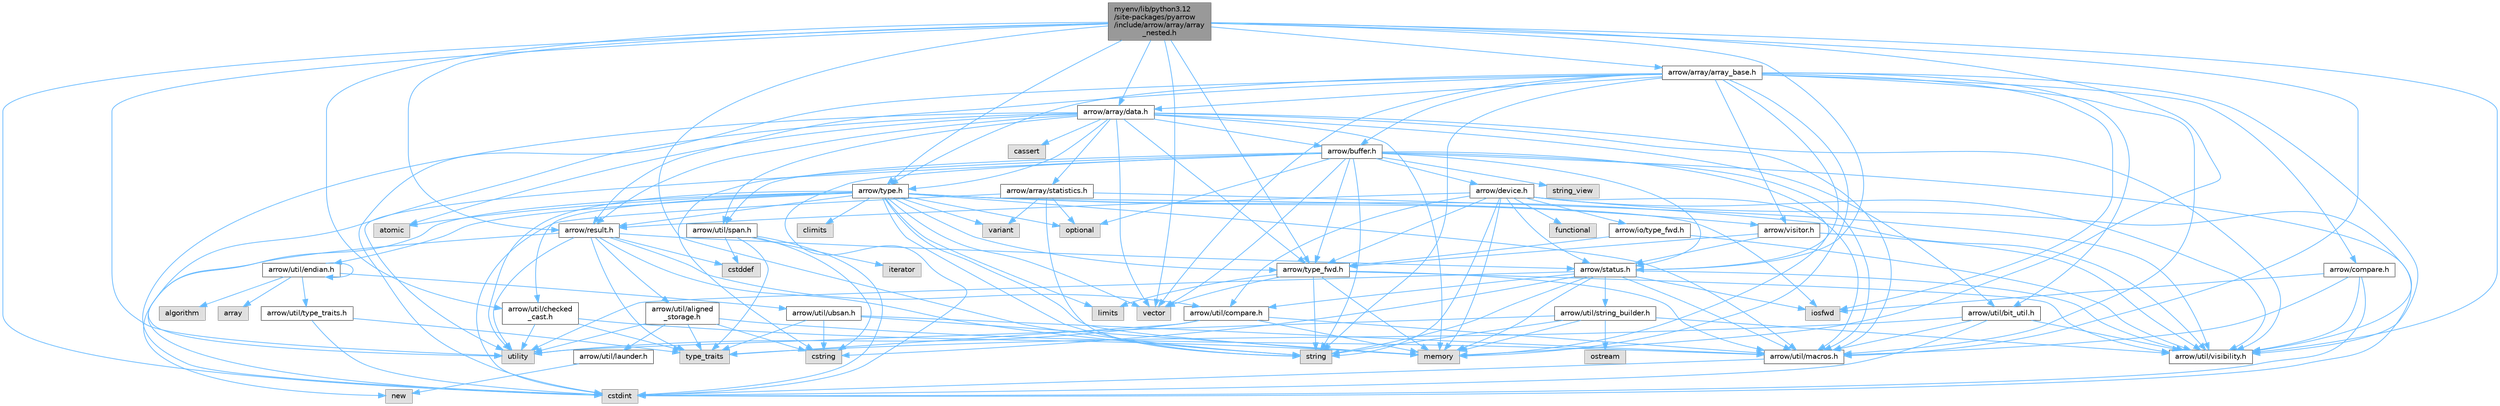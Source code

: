 digraph "myenv/lib/python3.12/site-packages/pyarrow/include/arrow/array/array_nested.h"
{
 // LATEX_PDF_SIZE
  bgcolor="transparent";
  edge [fontname=Helvetica,fontsize=10,labelfontname=Helvetica,labelfontsize=10];
  node [fontname=Helvetica,fontsize=10,shape=box,height=0.2,width=0.4];
  Node1 [id="Node000001",label="myenv/lib/python3.12\l/site-packages/pyarrow\l/include/arrow/array/array\l_nested.h",height=0.2,width=0.4,color="gray40", fillcolor="grey60", style="filled", fontcolor="black",tooltip=" "];
  Node1 -> Node2 [id="edge1_Node000001_Node000002",color="steelblue1",style="solid",tooltip=" "];
  Node2 [id="Node000002",label="cstdint",height=0.2,width=0.4,color="grey60", fillcolor="#E0E0E0", style="filled",tooltip=" "];
  Node1 -> Node3 [id="edge2_Node000001_Node000003",color="steelblue1",style="solid",tooltip=" "];
  Node3 [id="Node000003",label="memory",height=0.2,width=0.4,color="grey60", fillcolor="#E0E0E0", style="filled",tooltip=" "];
  Node1 -> Node4 [id="edge3_Node000001_Node000004",color="steelblue1",style="solid",tooltip=" "];
  Node4 [id="Node000004",label="string",height=0.2,width=0.4,color="grey60", fillcolor="#E0E0E0", style="filled",tooltip=" "];
  Node1 -> Node5 [id="edge4_Node000001_Node000005",color="steelblue1",style="solid",tooltip=" "];
  Node5 [id="Node000005",label="utility",height=0.2,width=0.4,color="grey60", fillcolor="#E0E0E0", style="filled",tooltip=" "];
  Node1 -> Node6 [id="edge5_Node000001_Node000006",color="steelblue1",style="solid",tooltip=" "];
  Node6 [id="Node000006",label="vector",height=0.2,width=0.4,color="grey60", fillcolor="#E0E0E0", style="filled",tooltip=" "];
  Node1 -> Node7 [id="edge6_Node000001_Node000007",color="steelblue1",style="solid",tooltip=" "];
  Node7 [id="Node000007",label="arrow/array/array_base.h",height=0.2,width=0.4,color="grey40", fillcolor="white", style="filled",URL="$array__base_8h.html",tooltip=" "];
  Node7 -> Node2 [id="edge7_Node000007_Node000002",color="steelblue1",style="solid",tooltip=" "];
  Node7 -> Node8 [id="edge8_Node000007_Node000008",color="steelblue1",style="solid",tooltip=" "];
  Node8 [id="Node000008",label="iosfwd",height=0.2,width=0.4,color="grey60", fillcolor="#E0E0E0", style="filled",tooltip=" "];
  Node7 -> Node3 [id="edge9_Node000007_Node000003",color="steelblue1",style="solid",tooltip=" "];
  Node7 -> Node4 [id="edge10_Node000007_Node000004",color="steelblue1",style="solid",tooltip=" "];
  Node7 -> Node6 [id="edge11_Node000007_Node000006",color="steelblue1",style="solid",tooltip=" "];
  Node7 -> Node9 [id="edge12_Node000007_Node000009",color="steelblue1",style="solid",tooltip=" "];
  Node9 [id="Node000009",label="arrow/array/data.h",height=0.2,width=0.4,color="grey40", fillcolor="white", style="filled",URL="$data_8h.html",tooltip=" "];
  Node9 -> Node10 [id="edge13_Node000009_Node000010",color="steelblue1",style="solid",tooltip=" "];
  Node10 [id="Node000010",label="atomic",height=0.2,width=0.4,color="grey60", fillcolor="#E0E0E0", style="filled",tooltip=" "];
  Node9 -> Node11 [id="edge14_Node000009_Node000011",color="steelblue1",style="solid",tooltip=" "];
  Node11 [id="Node000011",label="cassert",height=0.2,width=0.4,color="grey60", fillcolor="#E0E0E0", style="filled",tooltip=" "];
  Node9 -> Node2 [id="edge15_Node000009_Node000002",color="steelblue1",style="solid",tooltip=" "];
  Node9 -> Node3 [id="edge16_Node000009_Node000003",color="steelblue1",style="solid",tooltip=" "];
  Node9 -> Node5 [id="edge17_Node000009_Node000005",color="steelblue1",style="solid",tooltip=" "];
  Node9 -> Node6 [id="edge18_Node000009_Node000006",color="steelblue1",style="solid",tooltip=" "];
  Node9 -> Node12 [id="edge19_Node000009_Node000012",color="steelblue1",style="solid",tooltip=" "];
  Node12 [id="Node000012",label="arrow/array/statistics.h",height=0.2,width=0.4,color="grey40", fillcolor="white", style="filled",URL="$arrow_2array_2statistics_8h.html",tooltip=" "];
  Node12 -> Node2 [id="edge20_Node000012_Node000002",color="steelblue1",style="solid",tooltip=" "];
  Node12 -> Node13 [id="edge21_Node000012_Node000013",color="steelblue1",style="solid",tooltip=" "];
  Node13 [id="Node000013",label="optional",height=0.2,width=0.4,color="grey60", fillcolor="#E0E0E0", style="filled",tooltip=" "];
  Node12 -> Node4 [id="edge22_Node000012_Node000004",color="steelblue1",style="solid",tooltip=" "];
  Node12 -> Node14 [id="edge23_Node000012_Node000014",color="steelblue1",style="solid",tooltip=" "];
  Node14 [id="Node000014",label="variant",height=0.2,width=0.4,color="grey60", fillcolor="#E0E0E0", style="filled",tooltip=" "];
  Node12 -> Node15 [id="edge24_Node000012_Node000015",color="steelblue1",style="solid",tooltip=" "];
  Node15 [id="Node000015",label="arrow/util/visibility.h",height=0.2,width=0.4,color="grey40", fillcolor="white", style="filled",URL="$include_2arrow_2util_2visibility_8h.html",tooltip=" "];
  Node9 -> Node16 [id="edge25_Node000009_Node000016",color="steelblue1",style="solid",tooltip=" "];
  Node16 [id="Node000016",label="arrow/buffer.h",height=0.2,width=0.4,color="grey40", fillcolor="white", style="filled",URL="$buffer_8h.html",tooltip=" "];
  Node16 -> Node2 [id="edge26_Node000016_Node000002",color="steelblue1",style="solid",tooltip=" "];
  Node16 -> Node17 [id="edge27_Node000016_Node000017",color="steelblue1",style="solid",tooltip=" "];
  Node17 [id="Node000017",label="cstring",height=0.2,width=0.4,color="grey60", fillcolor="#E0E0E0", style="filled",tooltip=" "];
  Node16 -> Node3 [id="edge28_Node000016_Node000003",color="steelblue1",style="solid",tooltip=" "];
  Node16 -> Node13 [id="edge29_Node000016_Node000013",color="steelblue1",style="solid",tooltip=" "];
  Node16 -> Node4 [id="edge30_Node000016_Node000004",color="steelblue1",style="solid",tooltip=" "];
  Node16 -> Node18 [id="edge31_Node000016_Node000018",color="steelblue1",style="solid",tooltip=" "];
  Node18 [id="Node000018",label="string_view",height=0.2,width=0.4,color="grey60", fillcolor="#E0E0E0", style="filled",tooltip=" "];
  Node16 -> Node5 [id="edge32_Node000016_Node000005",color="steelblue1",style="solid",tooltip=" "];
  Node16 -> Node6 [id="edge33_Node000016_Node000006",color="steelblue1",style="solid",tooltip=" "];
  Node16 -> Node19 [id="edge34_Node000016_Node000019",color="steelblue1",style="solid",tooltip=" "];
  Node19 [id="Node000019",label="arrow/device.h",height=0.2,width=0.4,color="grey40", fillcolor="white", style="filled",URL="$device_8h.html",tooltip=" "];
  Node19 -> Node2 [id="edge35_Node000019_Node000002",color="steelblue1",style="solid",tooltip=" "];
  Node19 -> Node20 [id="edge36_Node000019_Node000020",color="steelblue1",style="solid",tooltip=" "];
  Node20 [id="Node000020",label="functional",height=0.2,width=0.4,color="grey60", fillcolor="#E0E0E0", style="filled",tooltip=" "];
  Node19 -> Node3 [id="edge37_Node000019_Node000003",color="steelblue1",style="solid",tooltip=" "];
  Node19 -> Node4 [id="edge38_Node000019_Node000004",color="steelblue1",style="solid",tooltip=" "];
  Node19 -> Node21 [id="edge39_Node000019_Node000021",color="steelblue1",style="solid",tooltip=" "];
  Node21 [id="Node000021",label="arrow/io/type_fwd.h",height=0.2,width=0.4,color="grey40", fillcolor="white", style="filled",URL="$arrow_2io_2type__fwd_8h.html",tooltip=" "];
  Node21 -> Node22 [id="edge40_Node000021_Node000022",color="steelblue1",style="solid",tooltip=" "];
  Node22 [id="Node000022",label="arrow/type_fwd.h",height=0.2,width=0.4,color="grey40", fillcolor="white", style="filled",URL="$arrow_2type__fwd_8h.html",tooltip=" "];
  Node22 -> Node23 [id="edge41_Node000022_Node000023",color="steelblue1",style="solid",tooltip=" "];
  Node23 [id="Node000023",label="limits",height=0.2,width=0.4,color="grey60", fillcolor="#E0E0E0", style="filled",tooltip=" "];
  Node22 -> Node3 [id="edge42_Node000022_Node000003",color="steelblue1",style="solid",tooltip=" "];
  Node22 -> Node4 [id="edge43_Node000022_Node000004",color="steelblue1",style="solid",tooltip=" "];
  Node22 -> Node6 [id="edge44_Node000022_Node000006",color="steelblue1",style="solid",tooltip=" "];
  Node22 -> Node24 [id="edge45_Node000022_Node000024",color="steelblue1",style="solid",tooltip=" "];
  Node24 [id="Node000024",label="arrow/util/macros.h",height=0.2,width=0.4,color="grey40", fillcolor="white", style="filled",URL="$macros_8h.html",tooltip=" "];
  Node24 -> Node2 [id="edge46_Node000024_Node000002",color="steelblue1",style="solid",tooltip=" "];
  Node22 -> Node15 [id="edge47_Node000022_Node000015",color="steelblue1",style="solid",tooltip=" "];
  Node21 -> Node15 [id="edge48_Node000021_Node000015",color="steelblue1",style="solid",tooltip=" "];
  Node19 -> Node25 [id="edge49_Node000019_Node000025",color="steelblue1",style="solid",tooltip=" "];
  Node25 [id="Node000025",label="arrow/result.h",height=0.2,width=0.4,color="grey40", fillcolor="white", style="filled",URL="$result_8h.html",tooltip=" "];
  Node25 -> Node26 [id="edge50_Node000025_Node000026",color="steelblue1",style="solid",tooltip=" "];
  Node26 [id="Node000026",label="cstddef",height=0.2,width=0.4,color="grey60", fillcolor="#E0E0E0", style="filled",tooltip=" "];
  Node25 -> Node27 [id="edge51_Node000025_Node000027",color="steelblue1",style="solid",tooltip=" "];
  Node27 [id="Node000027",label="new",height=0.2,width=0.4,color="grey60", fillcolor="#E0E0E0", style="filled",tooltip=" "];
  Node25 -> Node4 [id="edge52_Node000025_Node000004",color="steelblue1",style="solid",tooltip=" "];
  Node25 -> Node28 [id="edge53_Node000025_Node000028",color="steelblue1",style="solid",tooltip=" "];
  Node28 [id="Node000028",label="type_traits",height=0.2,width=0.4,color="grey60", fillcolor="#E0E0E0", style="filled",tooltip=" "];
  Node25 -> Node5 [id="edge54_Node000025_Node000005",color="steelblue1",style="solid",tooltip=" "];
  Node25 -> Node29 [id="edge55_Node000025_Node000029",color="steelblue1",style="solid",tooltip=" "];
  Node29 [id="Node000029",label="arrow/status.h",height=0.2,width=0.4,color="grey40", fillcolor="white", style="filled",URL="$status_8h.html",tooltip=" "];
  Node29 -> Node17 [id="edge56_Node000029_Node000017",color="steelblue1",style="solid",tooltip=" "];
  Node29 -> Node8 [id="edge57_Node000029_Node000008",color="steelblue1",style="solid",tooltip=" "];
  Node29 -> Node3 [id="edge58_Node000029_Node000003",color="steelblue1",style="solid",tooltip=" "];
  Node29 -> Node4 [id="edge59_Node000029_Node000004",color="steelblue1",style="solid",tooltip=" "];
  Node29 -> Node5 [id="edge60_Node000029_Node000005",color="steelblue1",style="solid",tooltip=" "];
  Node29 -> Node30 [id="edge61_Node000029_Node000030",color="steelblue1",style="solid",tooltip=" "];
  Node30 [id="Node000030",label="arrow/util/compare.h",height=0.2,width=0.4,color="grey40", fillcolor="white", style="filled",URL="$util_2compare_8h.html",tooltip=" "];
  Node30 -> Node3 [id="edge62_Node000030_Node000003",color="steelblue1",style="solid",tooltip=" "];
  Node30 -> Node28 [id="edge63_Node000030_Node000028",color="steelblue1",style="solid",tooltip=" "];
  Node30 -> Node5 [id="edge64_Node000030_Node000005",color="steelblue1",style="solid",tooltip=" "];
  Node30 -> Node24 [id="edge65_Node000030_Node000024",color="steelblue1",style="solid",tooltip=" "];
  Node29 -> Node24 [id="edge66_Node000029_Node000024",color="steelblue1",style="solid",tooltip=" "];
  Node29 -> Node31 [id="edge67_Node000029_Node000031",color="steelblue1",style="solid",tooltip=" "];
  Node31 [id="Node000031",label="arrow/util/string_builder.h",height=0.2,width=0.4,color="grey40", fillcolor="white", style="filled",URL="$string__builder_8h.html",tooltip=" "];
  Node31 -> Node3 [id="edge68_Node000031_Node000003",color="steelblue1",style="solid",tooltip=" "];
  Node31 -> Node32 [id="edge69_Node000031_Node000032",color="steelblue1",style="solid",tooltip=" "];
  Node32 [id="Node000032",label="ostream",height=0.2,width=0.4,color="grey60", fillcolor="#E0E0E0", style="filled",tooltip=" "];
  Node31 -> Node4 [id="edge70_Node000031_Node000004",color="steelblue1",style="solid",tooltip=" "];
  Node31 -> Node5 [id="edge71_Node000031_Node000005",color="steelblue1",style="solid",tooltip=" "];
  Node31 -> Node15 [id="edge72_Node000031_Node000015",color="steelblue1",style="solid",tooltip=" "];
  Node29 -> Node15 [id="edge73_Node000029_Node000015",color="steelblue1",style="solid",tooltip=" "];
  Node25 -> Node33 [id="edge74_Node000025_Node000033",color="steelblue1",style="solid",tooltip=" "];
  Node33 [id="Node000033",label="arrow/util/aligned\l_storage.h",height=0.2,width=0.4,color="grey40", fillcolor="white", style="filled",URL="$aligned__storage_8h.html",tooltip=" "];
  Node33 -> Node17 [id="edge75_Node000033_Node000017",color="steelblue1",style="solid",tooltip=" "];
  Node33 -> Node28 [id="edge76_Node000033_Node000028",color="steelblue1",style="solid",tooltip=" "];
  Node33 -> Node5 [id="edge77_Node000033_Node000005",color="steelblue1",style="solid",tooltip=" "];
  Node33 -> Node34 [id="edge78_Node000033_Node000034",color="steelblue1",style="solid",tooltip=" "];
  Node34 [id="Node000034",label="arrow/util/launder.h",height=0.2,width=0.4,color="grey40", fillcolor="white", style="filled",URL="$launder_8h.html",tooltip=" "];
  Node34 -> Node27 [id="edge79_Node000034_Node000027",color="steelblue1",style="solid",tooltip=" "];
  Node33 -> Node24 [id="edge80_Node000033_Node000024",color="steelblue1",style="solid",tooltip=" "];
  Node25 -> Node30 [id="edge81_Node000025_Node000030",color="steelblue1",style="solid",tooltip=" "];
  Node19 -> Node29 [id="edge82_Node000019_Node000029",color="steelblue1",style="solid",tooltip=" "];
  Node19 -> Node22 [id="edge83_Node000019_Node000022",color="steelblue1",style="solid",tooltip=" "];
  Node19 -> Node30 [id="edge84_Node000019_Node000030",color="steelblue1",style="solid",tooltip=" "];
  Node19 -> Node24 [id="edge85_Node000019_Node000024",color="steelblue1",style="solid",tooltip=" "];
  Node19 -> Node15 [id="edge86_Node000019_Node000015",color="steelblue1",style="solid",tooltip=" "];
  Node16 -> Node29 [id="edge87_Node000016_Node000029",color="steelblue1",style="solid",tooltip=" "];
  Node16 -> Node22 [id="edge88_Node000016_Node000022",color="steelblue1",style="solid",tooltip=" "];
  Node16 -> Node24 [id="edge89_Node000016_Node000024",color="steelblue1",style="solid",tooltip=" "];
  Node16 -> Node35 [id="edge90_Node000016_Node000035",color="steelblue1",style="solid",tooltip=" "];
  Node35 [id="Node000035",label="arrow/util/span.h",height=0.2,width=0.4,color="grey40", fillcolor="white", style="filled",URL="$span_8h.html",tooltip=" "];
  Node35 -> Node26 [id="edge91_Node000035_Node000026",color="steelblue1",style="solid",tooltip=" "];
  Node35 -> Node2 [id="edge92_Node000035_Node000002",color="steelblue1",style="solid",tooltip=" "];
  Node35 -> Node17 [id="edge93_Node000035_Node000017",color="steelblue1",style="solid",tooltip=" "];
  Node35 -> Node36 [id="edge94_Node000035_Node000036",color="steelblue1",style="solid",tooltip=" "];
  Node36 [id="Node000036",label="iterator",height=0.2,width=0.4,color="grey60", fillcolor="#E0E0E0", style="filled",tooltip=" "];
  Node35 -> Node28 [id="edge95_Node000035_Node000028",color="steelblue1",style="solid",tooltip=" "];
  Node16 -> Node15 [id="edge96_Node000016_Node000015",color="steelblue1",style="solid",tooltip=" "];
  Node9 -> Node25 [id="edge97_Node000009_Node000025",color="steelblue1",style="solid",tooltip=" "];
  Node9 -> Node37 [id="edge98_Node000009_Node000037",color="steelblue1",style="solid",tooltip=" "];
  Node37 [id="Node000037",label="arrow/type.h",height=0.2,width=0.4,color="grey40", fillcolor="white", style="filled",URL="$type_8h.html",tooltip=" "];
  Node37 -> Node10 [id="edge99_Node000037_Node000010",color="steelblue1",style="solid",tooltip=" "];
  Node37 -> Node38 [id="edge100_Node000037_Node000038",color="steelblue1",style="solid",tooltip=" "];
  Node38 [id="Node000038",label="climits",height=0.2,width=0.4,color="grey60", fillcolor="#E0E0E0", style="filled",tooltip=" "];
  Node37 -> Node2 [id="edge101_Node000037_Node000002",color="steelblue1",style="solid",tooltip=" "];
  Node37 -> Node8 [id="edge102_Node000037_Node000008",color="steelblue1",style="solid",tooltip=" "];
  Node37 -> Node23 [id="edge103_Node000037_Node000023",color="steelblue1",style="solid",tooltip=" "];
  Node37 -> Node3 [id="edge104_Node000037_Node000003",color="steelblue1",style="solid",tooltip=" "];
  Node37 -> Node13 [id="edge105_Node000037_Node000013",color="steelblue1",style="solid",tooltip=" "];
  Node37 -> Node4 [id="edge106_Node000037_Node000004",color="steelblue1",style="solid",tooltip=" "];
  Node37 -> Node5 [id="edge107_Node000037_Node000005",color="steelblue1",style="solid",tooltip=" "];
  Node37 -> Node14 [id="edge108_Node000037_Node000014",color="steelblue1",style="solid",tooltip=" "];
  Node37 -> Node6 [id="edge109_Node000037_Node000006",color="steelblue1",style="solid",tooltip=" "];
  Node37 -> Node25 [id="edge110_Node000037_Node000025",color="steelblue1",style="solid",tooltip=" "];
  Node37 -> Node22 [id="edge111_Node000037_Node000022",color="steelblue1",style="solid",tooltip=" "];
  Node37 -> Node39 [id="edge112_Node000037_Node000039",color="steelblue1",style="solid",tooltip=" "];
  Node39 [id="Node000039",label="arrow/util/checked\l_cast.h",height=0.2,width=0.4,color="grey40", fillcolor="white", style="filled",URL="$checked__cast_8h.html",tooltip=" "];
  Node39 -> Node3 [id="edge113_Node000039_Node000003",color="steelblue1",style="solid",tooltip=" "];
  Node39 -> Node28 [id="edge114_Node000039_Node000028",color="steelblue1",style="solid",tooltip=" "];
  Node39 -> Node5 [id="edge115_Node000039_Node000005",color="steelblue1",style="solid",tooltip=" "];
  Node37 -> Node40 [id="edge116_Node000037_Node000040",color="steelblue1",style="solid",tooltip=" "];
  Node40 [id="Node000040",label="arrow/util/endian.h",height=0.2,width=0.4,color="grey40", fillcolor="white", style="filled",URL="$endian_8h.html",tooltip=" "];
  Node40 -> Node40 [id="edge117_Node000040_Node000040",color="steelblue1",style="solid",tooltip=" "];
  Node40 -> Node41 [id="edge118_Node000040_Node000041",color="steelblue1",style="solid",tooltip=" "];
  Node41 [id="Node000041",label="algorithm",height=0.2,width=0.4,color="grey60", fillcolor="#E0E0E0", style="filled",tooltip=" "];
  Node40 -> Node42 [id="edge119_Node000040_Node000042",color="steelblue1",style="solid",tooltip=" "];
  Node42 [id="Node000042",label="array",height=0.2,width=0.4,color="grey60", fillcolor="#E0E0E0", style="filled",tooltip=" "];
  Node40 -> Node43 [id="edge120_Node000040_Node000043",color="steelblue1",style="solid",tooltip=" "];
  Node43 [id="Node000043",label="arrow/util/type_traits.h",height=0.2,width=0.4,color="grey40", fillcolor="white", style="filled",URL="$include_2arrow_2util_2type__traits_8h.html",tooltip=" "];
  Node43 -> Node2 [id="edge121_Node000043_Node000002",color="steelblue1",style="solid",tooltip=" "];
  Node43 -> Node28 [id="edge122_Node000043_Node000028",color="steelblue1",style="solid",tooltip=" "];
  Node40 -> Node44 [id="edge123_Node000040_Node000044",color="steelblue1",style="solid",tooltip=" "];
  Node44 [id="Node000044",label="arrow/util/ubsan.h",height=0.2,width=0.4,color="grey40", fillcolor="white", style="filled",URL="$ubsan_8h.html",tooltip=" "];
  Node44 -> Node17 [id="edge124_Node000044_Node000017",color="steelblue1",style="solid",tooltip=" "];
  Node44 -> Node3 [id="edge125_Node000044_Node000003",color="steelblue1",style="solid",tooltip=" "];
  Node44 -> Node28 [id="edge126_Node000044_Node000028",color="steelblue1",style="solid",tooltip=" "];
  Node44 -> Node24 [id="edge127_Node000044_Node000024",color="steelblue1",style="solid",tooltip=" "];
  Node37 -> Node24 [id="edge128_Node000037_Node000024",color="steelblue1",style="solid",tooltip=" "];
  Node37 -> Node15 [id="edge129_Node000037_Node000015",color="steelblue1",style="solid",tooltip=" "];
  Node37 -> Node45 [id="edge130_Node000037_Node000045",color="steelblue1",style="solid",tooltip=" "];
  Node45 [id="Node000045",label="arrow/visitor.h",height=0.2,width=0.4,color="grey40", fillcolor="white", style="filled",URL="$visitor_8h.html",tooltip=" "];
  Node45 -> Node29 [id="edge131_Node000045_Node000029",color="steelblue1",style="solid",tooltip=" "];
  Node45 -> Node22 [id="edge132_Node000045_Node000022",color="steelblue1",style="solid",tooltip=" "];
  Node45 -> Node15 [id="edge133_Node000045_Node000015",color="steelblue1",style="solid",tooltip=" "];
  Node9 -> Node22 [id="edge134_Node000009_Node000022",color="steelblue1",style="solid",tooltip=" "];
  Node9 -> Node46 [id="edge135_Node000009_Node000046",color="steelblue1",style="solid",tooltip=" "];
  Node46 [id="Node000046",label="arrow/util/bit_util.h",height=0.2,width=0.4,color="grey40", fillcolor="white", style="filled",URL="$bit__util_8h.html",tooltip=" "];
  Node46 -> Node2 [id="edge136_Node000046_Node000002",color="steelblue1",style="solid",tooltip=" "];
  Node46 -> Node28 [id="edge137_Node000046_Node000028",color="steelblue1",style="solid",tooltip=" "];
  Node46 -> Node24 [id="edge138_Node000046_Node000024",color="steelblue1",style="solid",tooltip=" "];
  Node46 -> Node15 [id="edge139_Node000046_Node000015",color="steelblue1",style="solid",tooltip=" "];
  Node9 -> Node24 [id="edge140_Node000009_Node000024",color="steelblue1",style="solid",tooltip=" "];
  Node9 -> Node35 [id="edge141_Node000009_Node000035",color="steelblue1",style="solid",tooltip=" "];
  Node9 -> Node15 [id="edge142_Node000009_Node000015",color="steelblue1",style="solid",tooltip=" "];
  Node7 -> Node16 [id="edge143_Node000007_Node000016",color="steelblue1",style="solid",tooltip=" "];
  Node7 -> Node47 [id="edge144_Node000007_Node000047",color="steelblue1",style="solid",tooltip=" "];
  Node47 [id="Node000047",label="arrow/compare.h",height=0.2,width=0.4,color="grey40", fillcolor="white", style="filled",URL="$compare_8h.html",tooltip=" "];
  Node47 -> Node2 [id="edge145_Node000047_Node000002",color="steelblue1",style="solid",tooltip=" "];
  Node47 -> Node8 [id="edge146_Node000047_Node000008",color="steelblue1",style="solid",tooltip=" "];
  Node47 -> Node24 [id="edge147_Node000047_Node000024",color="steelblue1",style="solid",tooltip=" "];
  Node47 -> Node15 [id="edge148_Node000047_Node000015",color="steelblue1",style="solid",tooltip=" "];
  Node7 -> Node25 [id="edge149_Node000007_Node000025",color="steelblue1",style="solid",tooltip=" "];
  Node7 -> Node29 [id="edge150_Node000007_Node000029",color="steelblue1",style="solid",tooltip=" "];
  Node7 -> Node37 [id="edge151_Node000007_Node000037",color="steelblue1",style="solid",tooltip=" "];
  Node7 -> Node46 [id="edge152_Node000007_Node000046",color="steelblue1",style="solid",tooltip=" "];
  Node7 -> Node24 [id="edge153_Node000007_Node000024",color="steelblue1",style="solid",tooltip=" "];
  Node7 -> Node15 [id="edge154_Node000007_Node000015",color="steelblue1",style="solid",tooltip=" "];
  Node7 -> Node45 [id="edge155_Node000007_Node000045",color="steelblue1",style="solid",tooltip=" "];
  Node1 -> Node9 [id="edge156_Node000001_Node000009",color="steelblue1",style="solid",tooltip=" "];
  Node1 -> Node25 [id="edge157_Node000001_Node000025",color="steelblue1",style="solid",tooltip=" "];
  Node1 -> Node29 [id="edge158_Node000001_Node000029",color="steelblue1",style="solid",tooltip=" "];
  Node1 -> Node37 [id="edge159_Node000001_Node000037",color="steelblue1",style="solid",tooltip=" "];
  Node1 -> Node22 [id="edge160_Node000001_Node000022",color="steelblue1",style="solid",tooltip=" "];
  Node1 -> Node39 [id="edge161_Node000001_Node000039",color="steelblue1",style="solid",tooltip=" "];
  Node1 -> Node24 [id="edge162_Node000001_Node000024",color="steelblue1",style="solid",tooltip=" "];
  Node1 -> Node15 [id="edge163_Node000001_Node000015",color="steelblue1",style="solid",tooltip=" "];
}
